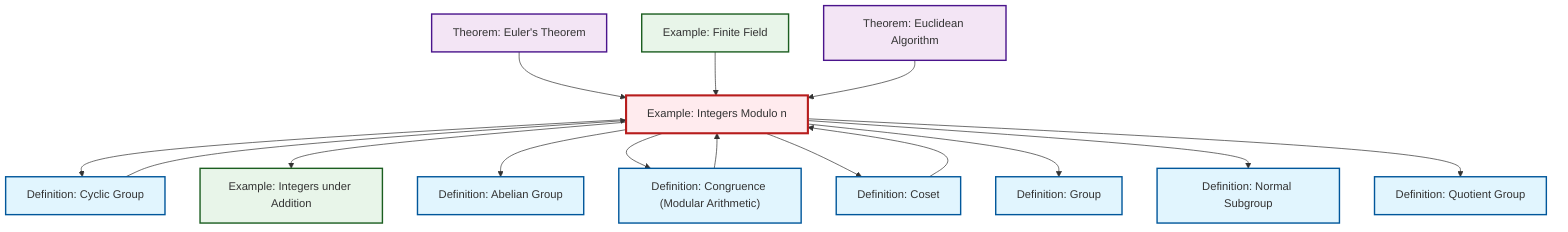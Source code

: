 graph TD
    classDef definition fill:#e1f5fe,stroke:#01579b,stroke-width:2px
    classDef theorem fill:#f3e5f5,stroke:#4a148c,stroke-width:2px
    classDef axiom fill:#fff3e0,stroke:#e65100,stroke-width:2px
    classDef example fill:#e8f5e9,stroke:#1b5e20,stroke-width:2px
    classDef current fill:#ffebee,stroke:#b71c1c,stroke-width:3px
    ex-quotient-integers-mod-n["Example: Integers Modulo n"]:::example
    def-abelian-group["Definition: Abelian Group"]:::definition
    thm-euclidean-algorithm["Theorem: Euclidean Algorithm"]:::theorem
    def-group["Definition: Group"]:::definition
    ex-finite-field["Example: Finite Field"]:::example
    thm-euler["Theorem: Euler's Theorem"]:::theorem
    def-cyclic-group["Definition: Cyclic Group"]:::definition
    ex-integers-addition["Example: Integers under Addition"]:::example
    def-congruence["Definition: Congruence (Modular Arithmetic)"]:::definition
    def-coset["Definition: Coset"]:::definition
    def-quotient-group["Definition: Quotient Group"]:::definition
    def-normal-subgroup["Definition: Normal Subgroup"]:::definition
    ex-quotient-integers-mod-n --> def-cyclic-group
    ex-quotient-integers-mod-n --> ex-integers-addition
    ex-quotient-integers-mod-n --> def-abelian-group
    ex-quotient-integers-mod-n --> def-congruence
    ex-quotient-integers-mod-n --> def-coset
    def-cyclic-group --> ex-quotient-integers-mod-n
    ex-quotient-integers-mod-n --> def-group
    ex-quotient-integers-mod-n --> def-normal-subgroup
    thm-euler --> ex-quotient-integers-mod-n
    def-coset --> ex-quotient-integers-mod-n
    def-congruence --> ex-quotient-integers-mod-n
    ex-finite-field --> ex-quotient-integers-mod-n
    ex-quotient-integers-mod-n --> def-quotient-group
    thm-euclidean-algorithm --> ex-quotient-integers-mod-n
    class ex-quotient-integers-mod-n current